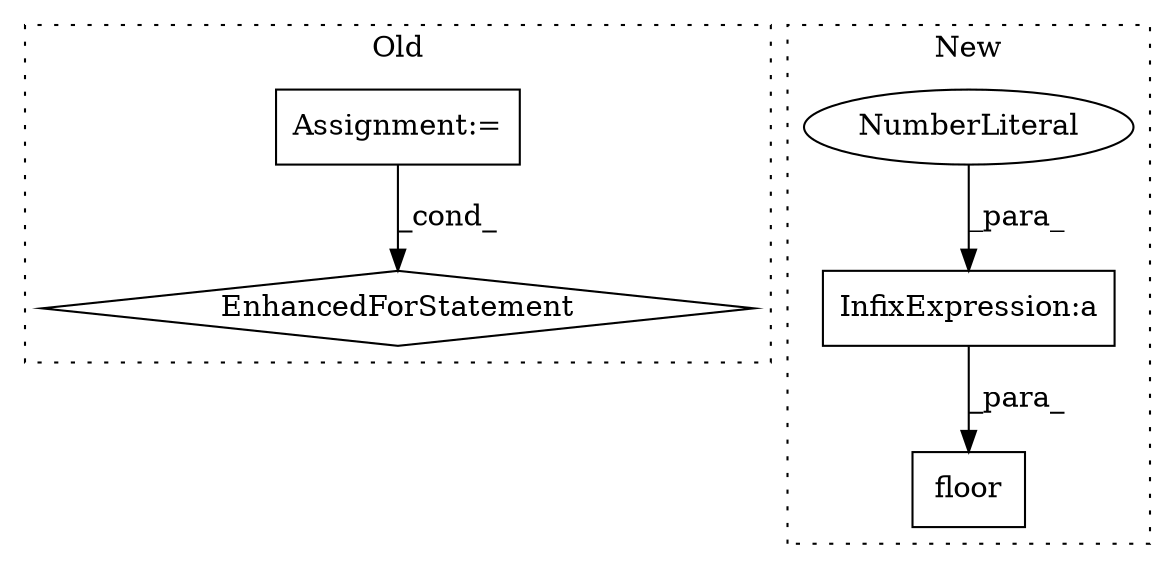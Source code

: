 digraph G {
subgraph cluster0 {
1 [label="EnhancedForStatement" a="70" s="9829,9908" l="53,2" shape="diamond"];
3 [label="Assignment:=" a="7" s="9829,9908" l="53,2" shape="box"];
label = "Old";
style="dotted";
}
subgraph cluster1 {
2 [label="floor" a="32" s="11495,11525" l="6,1" shape="box"];
4 [label="InfixExpression:a" a="27" s="11521" l="3" shape="box"];
5 [label="NumberLiteral" a="34" s="11524" l="1" shape="ellipse"];
label = "New";
style="dotted";
}
3 -> 1 [label="_cond_"];
4 -> 2 [label="_para_"];
5 -> 4 [label="_para_"];
}